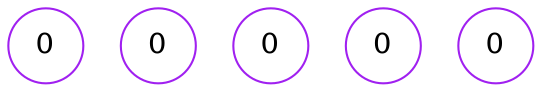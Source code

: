 graph {
  "0" [
    shape = "circle",
    label = "0",
    color = "purple",
  ];
  "1" [
    shape = "circle",
    label = "0",
    color = "purple",
  ];
  "2" [
    shape = "circle",
    label = "0",
    color = "purple",
  ];
  "3" [
    shape = "circle",
    label = "0",
    color = "purple",
  ];
  "4" [
    shape = "circle",
    label = "0",
    color = "purple",
  ];
}